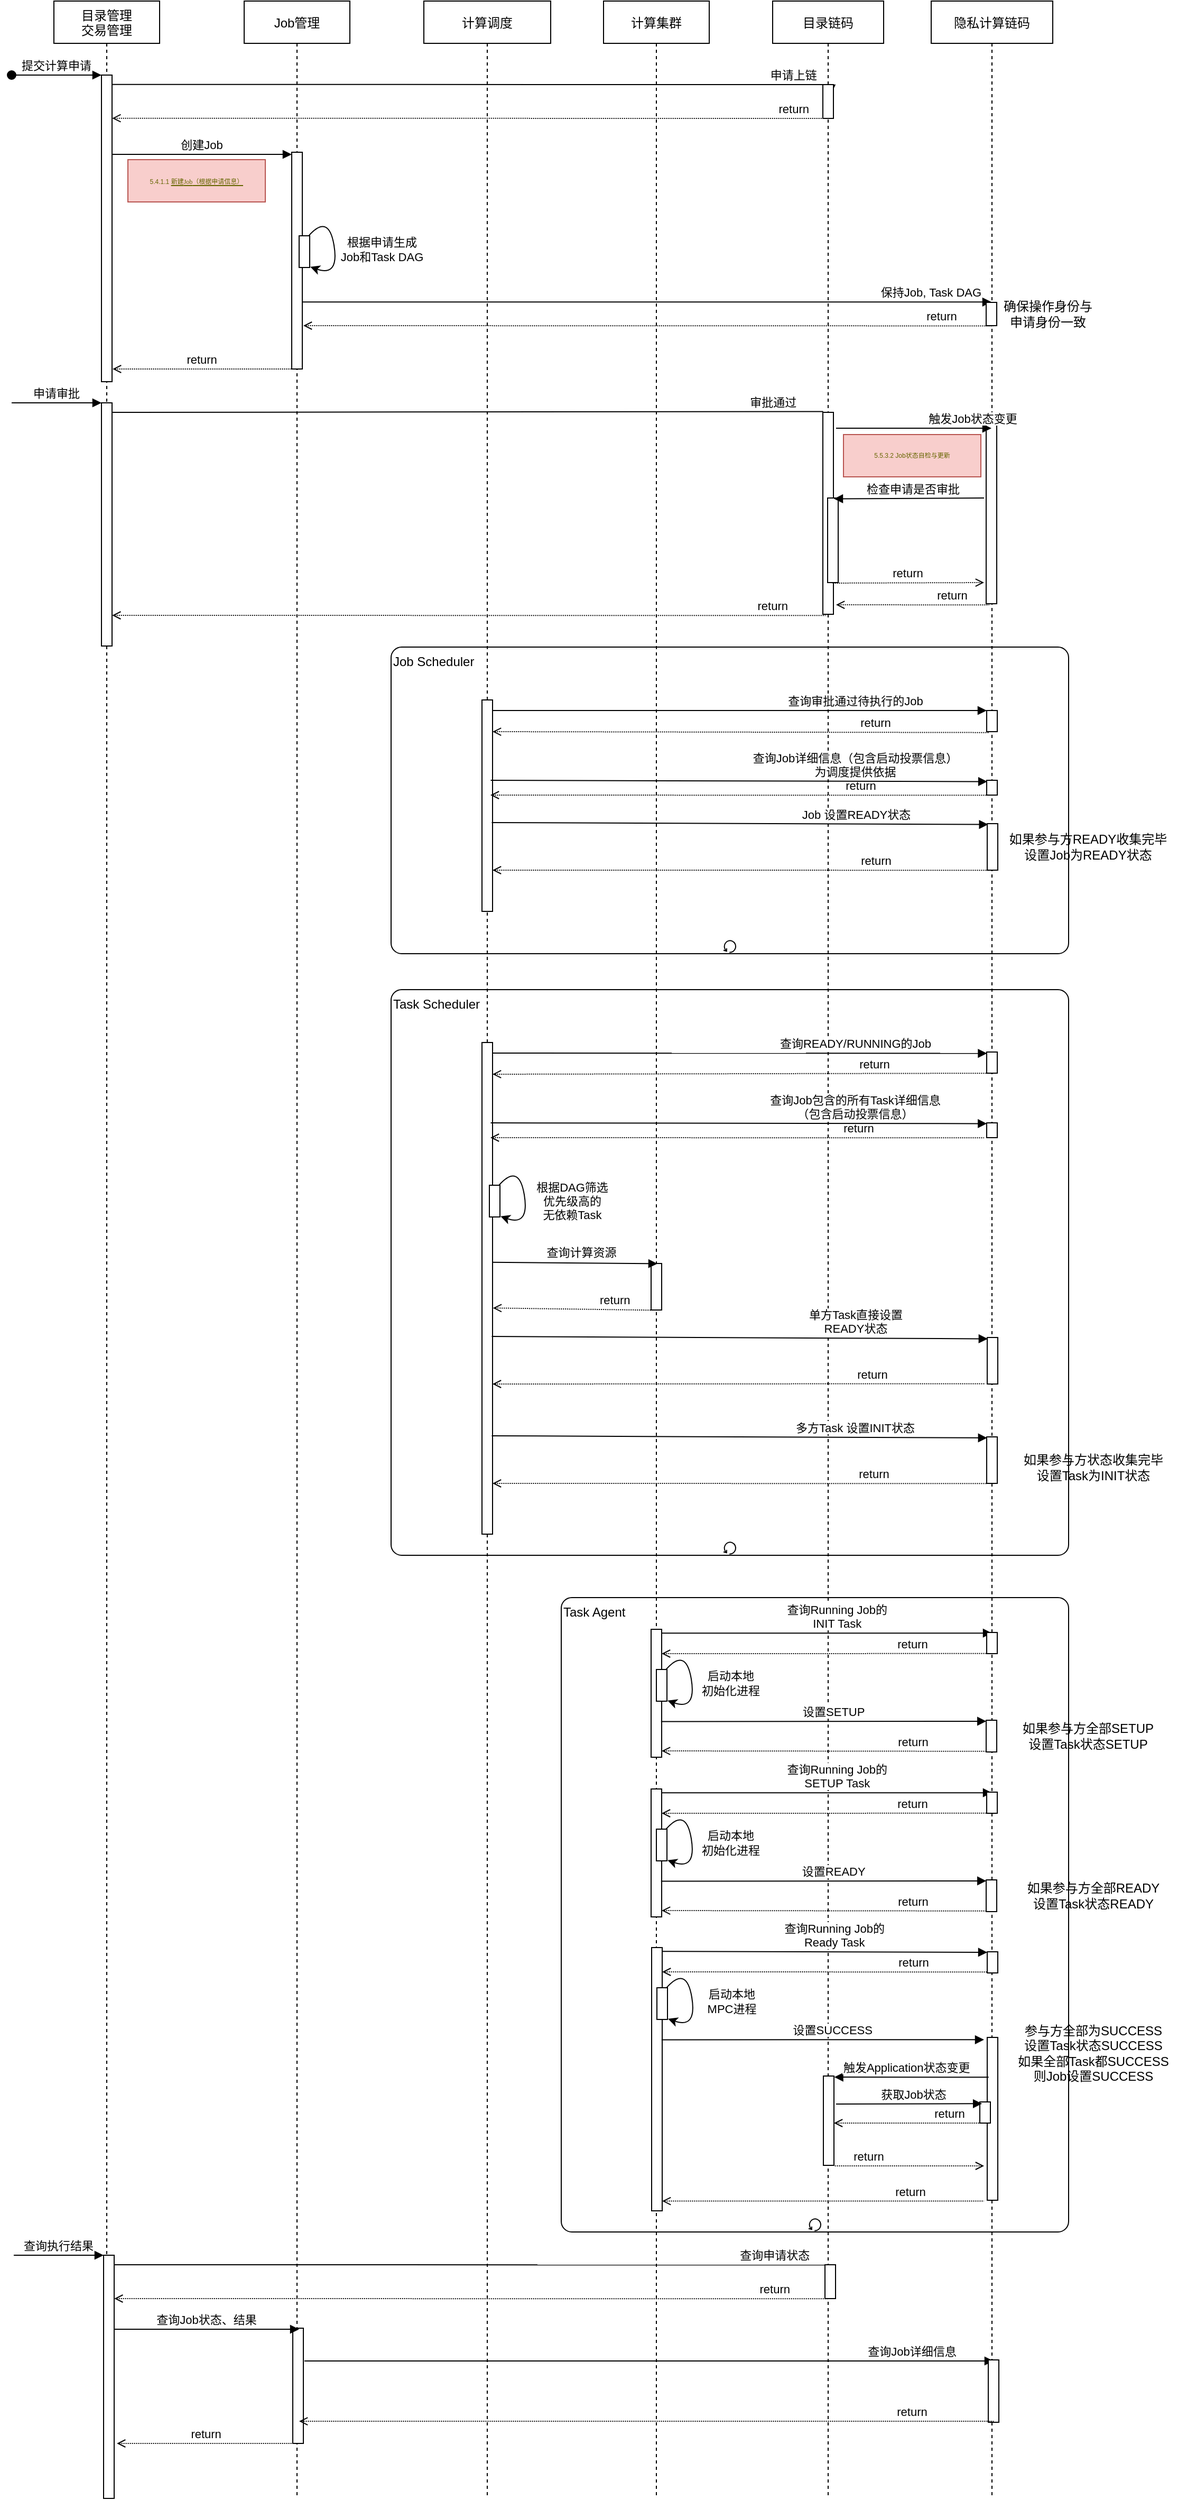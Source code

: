 <mxfile version="16.1.4" type="github">
  <diagram id="kgpKYQtTHZ0yAKxKKP6v" name="Page-1">
    <mxGraphModel dx="1800" dy="867" grid="1" gridSize="10" guides="1" tooltips="1" connect="1" arrows="1" fold="1" page="1" pageScale="1" pageWidth="850" pageHeight="1100" math="0" shadow="0">
      <root>
        <mxCell id="0" />
        <mxCell id="1" parent="0" />
        <mxCell id="9vfDpCamMeJXF4R310ez-56" value="Task Agent" style="points=[[0.25,0,0],[0.5,0,0],[0.75,0,0],[1,0.25,0],[1,0.5,0],[1,0.75,0],[0.75,1,0],[0.5,1,0],[0.25,1,0],[0,0.75,0],[0,0.5,0],[0,0.25,0]];shape=mxgraph.bpmn.task;whiteSpace=wrap;rectStyle=rounded;size=10;taskMarker=abstract;isLoopStandard=1;align=left;verticalAlign=top;" parent="1" vertex="1">
          <mxGeometry x="600" y="1590" width="480" height="600" as="geometry" />
        </mxCell>
        <mxCell id="9vfDpCamMeJXF4R310ez-32" value="Task Scheduler" style="points=[[0.25,0,0],[0.5,0,0],[0.75,0,0],[1,0.25,0],[1,0.5,0],[1,0.75,0],[0.75,1,0],[0.5,1,0],[0.25,1,0],[0,0.75,0],[0,0.5,0],[0,0.25,0]];shape=mxgraph.bpmn.task;whiteSpace=wrap;rectStyle=rounded;size=10;taskMarker=abstract;isLoopStandard=1;align=left;verticalAlign=top;" parent="1" vertex="1">
          <mxGeometry x="439" y="1015" width="641" height="535" as="geometry" />
        </mxCell>
        <mxCell id="9vfDpCamMeJXF4R310ez-13" value="Job Scheduler" style="points=[[0.25,0,0],[0.5,0,0],[0.75,0,0],[1,0.25,0],[1,0.5,0],[1,0.75,0],[0.75,1,0],[0.5,1,0],[0.25,1,0],[0,0.75,0],[0,0.5,0],[0,0.25,0]];shape=mxgraph.bpmn.task;whiteSpace=wrap;rectStyle=rounded;size=10;taskMarker=abstract;isLoopStandard=1;align=left;verticalAlign=top;" parent="1" vertex="1">
          <mxGeometry x="439" y="691" width="641" height="290" as="geometry" />
        </mxCell>
        <mxCell id="3nuBFxr9cyL0pnOWT2aG-1" value="目录管理&#xa;交易管理" style="shape=umlLifeline;perimeter=lifelinePerimeter;container=1;collapsible=0;recursiveResize=0;rounded=0;shadow=0;strokeWidth=1;" parent="1" vertex="1">
          <mxGeometry x="120" y="80" width="100" height="2360" as="geometry" />
        </mxCell>
        <mxCell id="3nuBFxr9cyL0pnOWT2aG-2" value="" style="points=[];perimeter=orthogonalPerimeter;rounded=0;shadow=0;strokeWidth=1;" parent="3nuBFxr9cyL0pnOWT2aG-1" vertex="1">
          <mxGeometry x="45" y="70" width="10" height="290" as="geometry" />
        </mxCell>
        <mxCell id="3nuBFxr9cyL0pnOWT2aG-3" value="提交计算申请" style="verticalAlign=bottom;startArrow=oval;endArrow=block;startSize=8;shadow=0;strokeWidth=1;" parent="3nuBFxr9cyL0pnOWT2aG-1" target="3nuBFxr9cyL0pnOWT2aG-2" edge="1">
          <mxGeometry relative="1" as="geometry">
            <mxPoint x="-40" y="70" as="sourcePoint" />
          </mxGeometry>
        </mxCell>
        <mxCell id="Ah19YOpFEOO8Zq_bgBOS-12" value="" style="points=[];perimeter=orthogonalPerimeter;rounded=0;shadow=0;strokeWidth=1;" parent="3nuBFxr9cyL0pnOWT2aG-1" vertex="1">
          <mxGeometry x="45" y="380" width="10" height="230" as="geometry" />
        </mxCell>
        <mxCell id="3nuBFxr9cyL0pnOWT2aG-5" value="Job管理" style="shape=umlLifeline;perimeter=lifelinePerimeter;container=1;collapsible=0;recursiveResize=0;rounded=0;shadow=0;strokeWidth=1;" parent="1" vertex="1">
          <mxGeometry x="300" y="80" width="100" height="2360" as="geometry" />
        </mxCell>
        <mxCell id="3nuBFxr9cyL0pnOWT2aG-6" value="" style="points=[];perimeter=orthogonalPerimeter;rounded=0;shadow=0;strokeWidth=1;" parent="3nuBFxr9cyL0pnOWT2aG-5" vertex="1">
          <mxGeometry x="45" y="143" width="10" height="205" as="geometry" />
        </mxCell>
        <mxCell id="Ah19YOpFEOO8Zq_bgBOS-1" value="" style="group" parent="3nuBFxr9cyL0pnOWT2aG-5" vertex="1" connectable="0">
          <mxGeometry x="52" y="201" width="38" height="60" as="geometry" />
        </mxCell>
        <mxCell id="UTqNRsS9b9yTs4x2D8Qa-16" value="" style="points=[];perimeter=orthogonalPerimeter;rounded=0;shadow=0;strokeWidth=1;" parent="Ah19YOpFEOO8Zq_bgBOS-1" vertex="1">
          <mxGeometry y="21" width="10" height="30" as="geometry" />
        </mxCell>
        <mxCell id="UTqNRsS9b9yTs4x2D8Qa-17" value="根据申请生成&lt;br&gt;Job和Task DAG" style="curved=1;endArrow=classic;html=1;rounded=0;exitX=0.933;exitY=-0.011;exitDx=0;exitDy=0;exitPerimeter=0;entryX=1.058;entryY=0.981;entryDx=0;entryDy=0;entryPerimeter=0;" parent="Ah19YOpFEOO8Zq_bgBOS-1" source="UTqNRsS9b9yTs4x2D8Qa-16" target="UTqNRsS9b9yTs4x2D8Qa-16" edge="1">
          <mxGeometry x="0.191" y="44" width="50" height="50" relative="1" as="geometry">
            <mxPoint x="208" y="240" as="sourcePoint" />
            <mxPoint x="258" y="190" as="targetPoint" />
            <Array as="points">
              <mxPoint x="28" />
              <mxPoint x="38" y="60" />
            </Array>
            <mxPoint as="offset" />
          </mxGeometry>
        </mxCell>
        <mxCell id="3nuBFxr9cyL0pnOWT2aG-8" value="创建Job" style="verticalAlign=bottom;endArrow=block;entryX=0;entryY=0;shadow=0;strokeWidth=1;" parent="1" edge="1">
          <mxGeometry relative="1" as="geometry">
            <mxPoint x="175" y="225.0" as="sourcePoint" />
            <mxPoint x="345" y="225.0" as="targetPoint" />
          </mxGeometry>
        </mxCell>
        <mxCell id="UTqNRsS9b9yTs4x2D8Qa-1" value="计算调度" style="shape=umlLifeline;perimeter=lifelinePerimeter;container=1;collapsible=0;recursiveResize=0;rounded=0;shadow=0;strokeWidth=1;" parent="1" vertex="1">
          <mxGeometry x="470" y="80" width="120" height="2360" as="geometry" />
        </mxCell>
        <mxCell id="Ah19YOpFEOO8Zq_bgBOS-3" value="保持Job, Task DAG" style="verticalAlign=bottom;endArrow=block;shadow=0;strokeWidth=1;" parent="UTqNRsS9b9yTs4x2D8Qa-1" edge="1">
          <mxGeometry x="0.825" relative="1" as="geometry">
            <mxPoint x="-115" y="284.66" as="sourcePoint" />
            <mxPoint x="537" y="284.66" as="targetPoint" />
            <mxPoint as="offset" />
          </mxGeometry>
        </mxCell>
        <mxCell id="9vfDpCamMeJXF4R310ez-14" value="" style="points=[];perimeter=orthogonalPerimeter;rounded=0;shadow=0;strokeWidth=1;" parent="UTqNRsS9b9yTs4x2D8Qa-1" vertex="1">
          <mxGeometry x="55" y="661" width="10" height="200" as="geometry" />
        </mxCell>
        <mxCell id="UTqNRsS9b9yTs4x2D8Qa-3" value="计算集群" style="shape=umlLifeline;perimeter=lifelinePerimeter;container=1;collapsible=0;recursiveResize=0;rounded=0;shadow=0;strokeWidth=1;" parent="1" vertex="1">
          <mxGeometry x="640" y="80" width="100" height="2360" as="geometry" />
        </mxCell>
        <mxCell id="Ah19YOpFEOO8Zq_bgBOS-15" value="return" style="verticalAlign=bottom;endArrow=none;shadow=0;strokeWidth=1;exitX=1.012;exitY=0.115;exitDx=0;exitDy=0;exitPerimeter=0;endFill=0;startArrow=open;startFill=0;dashed=1;dashPattern=1 1;" parent="UTqNRsS9b9yTs4x2D8Qa-3" edge="1">
          <mxGeometry x="0.852" relative="1" as="geometry">
            <mxPoint x="-464.88" y="581" as="sourcePoint" />
            <mxPoint x="210" y="581.15" as="targetPoint" />
            <mxPoint as="offset" />
          </mxGeometry>
        </mxCell>
        <mxCell id="9vfDpCamMeJXF4R310ez-50" value="" style="points=[];perimeter=orthogonalPerimeter;rounded=0;shadow=0;strokeWidth=1;" parent="UTqNRsS9b9yTs4x2D8Qa-3" vertex="1">
          <mxGeometry x="45" y="1194" width="10" height="44" as="geometry" />
        </mxCell>
        <mxCell id="9vfDpCamMeJXF4R310ez-51" value="查询计算资源" style="verticalAlign=bottom;endArrow=block;shadow=0;strokeWidth=1;entryX=0.488;entryY=0.71;entryDx=0;entryDy=0;entryPerimeter=0;exitX=0.976;exitY=0.447;exitDx=0;exitDy=0;exitPerimeter=0;" parent="UTqNRsS9b9yTs4x2D8Qa-3" source="9vfDpCamMeJXF4R310ez-33" edge="1">
          <mxGeometry x="0.081" y="1" relative="1" as="geometry">
            <mxPoint x="-100" y="1194" as="sourcePoint" />
            <mxPoint x="51" y="1194.2" as="targetPoint" />
            <mxPoint as="offset" />
          </mxGeometry>
        </mxCell>
        <mxCell id="9vfDpCamMeJXF4R310ez-52" value="return" style="verticalAlign=bottom;endArrow=none;shadow=0;strokeWidth=1;endFill=0;startArrow=open;startFill=0;dashed=1;dashPattern=1 1;exitX=1.039;exitY=0.54;exitDx=0;exitDy=0;exitPerimeter=0;" parent="UTqNRsS9b9yTs4x2D8Qa-3" source="9vfDpCamMeJXF4R310ez-33" edge="1">
          <mxGeometry x="0.543" relative="1" as="geometry">
            <mxPoint x="-100" y="1238" as="sourcePoint" />
            <mxPoint x="45" y="1238.15" as="targetPoint" />
            <mxPoint as="offset" />
          </mxGeometry>
        </mxCell>
        <mxCell id="Ah19YOpFEOO8Zq_bgBOS-17" value="审批通过" style="verticalAlign=bottom;endArrow=none;shadow=0;strokeWidth=1;exitX=1.012;exitY=0.115;exitDx=0;exitDy=0;exitPerimeter=0;entryX=0.033;entryY=-0.004;entryDx=0;entryDy=0;entryPerimeter=0;" parent="UTqNRsS9b9yTs4x2D8Qa-3" edge="1" target="9vfDpCamMeJXF4R310ez-5">
          <mxGeometry x="0.859" relative="1" as="geometry">
            <mxPoint x="-464.88" y="389.0" as="sourcePoint" />
            <mxPoint x="200" y="389" as="targetPoint" />
            <mxPoint as="offset" />
          </mxGeometry>
        </mxCell>
        <mxCell id="UTqNRsS9b9yTs4x2D8Qa-13" value="目录链码" style="shape=umlLifeline;perimeter=lifelinePerimeter;container=1;collapsible=0;recursiveResize=0;rounded=0;shadow=0;strokeWidth=1;" parent="1" vertex="1">
          <mxGeometry x="800" y="80" width="105" height="2360" as="geometry" />
        </mxCell>
        <mxCell id="9vfDpCamMeJXF4R310ez-5" value="" style="points=[];perimeter=orthogonalPerimeter;rounded=0;shadow=0;strokeWidth=1;" parent="UTqNRsS9b9yTs4x2D8Qa-13" vertex="1">
          <mxGeometry x="47.5" y="389" width="10" height="191" as="geometry" />
        </mxCell>
        <mxCell id="9vfDpCamMeJXF4R310ez-29" value="return" style="verticalAlign=bottom;endArrow=none;shadow=0;strokeWidth=1;endFill=0;startArrow=open;startFill=0;dashed=1;dashPattern=1 1;entryX=0.231;entryY=1.002;entryDx=0;entryDy=0;entryPerimeter=0;" parent="UTqNRsS9b9yTs4x2D8Qa-13" target="5cVZpPxVEdg1oYA6pjIa-2" edge="1">
          <mxGeometry x="0.543" relative="1" as="geometry">
            <mxPoint x="-265" y="822" as="sourcePoint" />
            <mxPoint x="52.5" y="822.15" as="targetPoint" />
            <mxPoint as="offset" />
          </mxGeometry>
        </mxCell>
        <mxCell id="UTqNRsS9b9yTs4x2D8Qa-14" value="隐私计算链码" style="shape=umlLifeline;perimeter=lifelinePerimeter;container=1;collapsible=0;recursiveResize=0;rounded=0;shadow=0;strokeWidth=1;" parent="1" vertex="1">
          <mxGeometry x="950" y="80" width="115" height="2360" as="geometry" />
        </mxCell>
        <mxCell id="9vfDpCamMeJXF4R310ez-3" value="" style="points=[];perimeter=orthogonalPerimeter;rounded=0;shadow=0;strokeWidth=1;" parent="UTqNRsS9b9yTs4x2D8Qa-14" vertex="1">
          <mxGeometry x="52" y="400" width="10" height="170" as="geometry" />
        </mxCell>
        <mxCell id="Ah19YOpFEOO8Zq_bgBOS-5" value="" style="points=[];perimeter=orthogonalPerimeter;rounded=0;shadow=0;strokeWidth=1;" parent="UTqNRsS9b9yTs4x2D8Qa-14" vertex="1">
          <mxGeometry x="52" y="285" width="10" height="22" as="geometry" />
        </mxCell>
        <mxCell id="9vfDpCamMeJXF4R310ez-34" value="" style="points=[];perimeter=orthogonalPerimeter;rounded=0;shadow=0;strokeWidth=1;" parent="UTqNRsS9b9yTs4x2D8Qa-14" vertex="1">
          <mxGeometry x="52.5" y="994" width="10" height="20" as="geometry" />
        </mxCell>
        <mxCell id="7aoKcOZFzOGZm6eP0qAl-14" value="&lt;font color=&quot;#666600&quot;&gt;&lt;span style=&quot;font-size: 6px&quot;&gt;5.5.3.2&lt;span&gt;	&lt;/span&gt;Job状态自检与更新&lt;/span&gt;&lt;/font&gt;" style="text;html=1;strokeColor=#b85450;fillColor=#f8cecc;align=center;verticalAlign=middle;whiteSpace=wrap;overflow=hidden;fontSize=6;" vertex="1" parent="UTqNRsS9b9yTs4x2D8Qa-14">
          <mxGeometry x="-83" y="410" width="130" height="40" as="geometry" />
        </mxCell>
        <mxCell id="UTqNRsS9b9yTs4x2D8Qa-15" value="申请上链" style="verticalAlign=bottom;endArrow=block;shadow=0;strokeWidth=1;exitX=1.012;exitY=0.115;exitDx=0;exitDy=0;exitPerimeter=0;startArrow=none;" parent="1" source="Ah19YOpFEOO8Zq_bgBOS-4" edge="1">
          <mxGeometry x="1" y="30" relative="1" as="geometry">
            <mxPoint x="175.12" y="158.85" as="sourcePoint" />
            <mxPoint x="850" y="159" as="targetPoint" />
            <mxPoint x="-17" y="-27" as="offset" />
          </mxGeometry>
        </mxCell>
        <mxCell id="Ah19YOpFEOO8Zq_bgBOS-7" value="确保操作身份与&lt;br&gt;申请身份一致" style="text;html=1;resizable=0;autosize=1;align=center;verticalAlign=middle;points=[];fillColor=none;strokeColor=none;rounded=0;" parent="1" vertex="1">
          <mxGeometry x="1010" y="361" width="100" height="30" as="geometry" />
        </mxCell>
        <mxCell id="Ah19YOpFEOO8Zq_bgBOS-8" value="return" style="verticalAlign=bottom;endArrow=none;shadow=0;strokeWidth=1;exitX=1.012;exitY=0.115;exitDx=0;exitDy=0;exitPerimeter=0;endFill=0;startArrow=open;startFill=0;dashed=1;dashPattern=1 1;" parent="1" edge="1">
          <mxGeometry x="0.911" relative="1" as="geometry">
            <mxPoint x="175.12" y="190.85" as="sourcePoint" />
            <mxPoint x="850" y="191.0" as="targetPoint" />
            <mxPoint as="offset" />
          </mxGeometry>
        </mxCell>
        <mxCell id="Ah19YOpFEOO8Zq_bgBOS-9" value="return" style="verticalAlign=bottom;endArrow=none;shadow=0;strokeWidth=1;exitX=1.012;exitY=0.115;exitDx=0;exitDy=0;exitPerimeter=0;endFill=0;startArrow=open;startFill=0;dashed=1;dashPattern=1 1;" parent="1" edge="1">
          <mxGeometry x="-0.032" relative="1" as="geometry">
            <mxPoint x="175.56" y="428" as="sourcePoint" />
            <mxPoint x="350" y="428" as="targetPoint" />
            <mxPoint as="offset" />
          </mxGeometry>
        </mxCell>
        <mxCell id="Ah19YOpFEOO8Zq_bgBOS-10" value="return" style="verticalAlign=bottom;endArrow=none;shadow=0;strokeWidth=1;endFill=0;startArrow=open;startFill=0;dashed=1;dashPattern=1 1;entryX=0.51;entryY=0.467;entryDx=0;entryDy=0;entryPerimeter=0;" parent="1" edge="1">
          <mxGeometry x="0.851" relative="1" as="geometry">
            <mxPoint x="356" y="387" as="sourcePoint" />
            <mxPoint x="1008.65" y="387.23" as="targetPoint" />
            <mxPoint as="offset" />
          </mxGeometry>
        </mxCell>
        <mxCell id="Ah19YOpFEOO8Zq_bgBOS-13" value="申请审批" style="verticalAlign=bottom;startArrow=none;endArrow=block;startSize=8;shadow=0;strokeWidth=1;startFill=0;" parent="1" edge="1">
          <mxGeometry relative="1" as="geometry">
            <mxPoint x="80" y="460.0" as="sourcePoint" />
            <mxPoint x="165" y="460.0" as="targetPoint" />
          </mxGeometry>
        </mxCell>
        <mxCell id="Ah19YOpFEOO8Zq_bgBOS-4" value="" style="points=[];perimeter=orthogonalPerimeter;rounded=0;shadow=0;strokeWidth=1;" parent="1" vertex="1">
          <mxGeometry x="847.5" y="159" width="10" height="32" as="geometry" />
        </mxCell>
        <mxCell id="Ah19YOpFEOO8Zq_bgBOS-14" value="" style="verticalAlign=bottom;endArrow=none;shadow=0;strokeWidth=1;exitX=1.012;exitY=0.115;exitDx=0;exitDy=0;exitPerimeter=0;" parent="1" target="Ah19YOpFEOO8Zq_bgBOS-4" edge="1">
          <mxGeometry x="-0.837" relative="1" as="geometry">
            <mxPoint x="175.12" y="158.85" as="sourcePoint" />
            <mxPoint x="850" y="159.0" as="targetPoint" />
            <mxPoint as="offset" />
          </mxGeometry>
        </mxCell>
        <mxCell id="9vfDpCamMeJXF4R310ez-7" value="return" style="verticalAlign=bottom;endArrow=none;shadow=0;strokeWidth=1;endFill=0;startArrow=open;startFill=0;dashed=1;dashPattern=1 1;entryX=0.509;entryY=0.821;entryDx=0;entryDy=0;entryPerimeter=0;" parent="1" edge="1">
          <mxGeometry x="0.003" relative="1" as="geometry">
            <mxPoint x="1000" y="630" as="sourcePoint" />
            <mxPoint x="856.445" y="630.49" as="targetPoint" />
            <mxPoint as="offset" />
          </mxGeometry>
        </mxCell>
        <mxCell id="9vfDpCamMeJXF4R310ez-15" value="查询审批通过待执行的Job" style="verticalAlign=bottom;endArrow=block;shadow=0;strokeWidth=1;" parent="1" target="5cVZpPxVEdg1oYA6pjIa-1" edge="1">
          <mxGeometry x="0.469" relative="1" as="geometry">
            <mxPoint x="535" y="751" as="sourcePoint" />
            <mxPoint x="855" y="751" as="targetPoint" />
            <mxPoint as="offset" />
          </mxGeometry>
        </mxCell>
        <mxCell id="9vfDpCamMeJXF4R310ez-17" value="return" style="verticalAlign=bottom;endArrow=none;shadow=0;strokeWidth=1;endFill=0;startArrow=open;startFill=0;dashed=1;dashPattern=1 1;entryX=0.248;entryY=1.042;entryDx=0;entryDy=0;entryPerimeter=0;" parent="1" target="5cVZpPxVEdg1oYA6pjIa-1" edge="1">
          <mxGeometry x="0.543" relative="1" as="geometry">
            <mxPoint x="535" y="771" as="sourcePoint" />
            <mxPoint x="852.5" y="771.15" as="targetPoint" />
            <mxPoint as="offset" />
          </mxGeometry>
        </mxCell>
        <mxCell id="9vfDpCamMeJXF4R310ez-23" value="" style="points=[];perimeter=orthogonalPerimeter;rounded=0;shadow=0;strokeWidth=1;" parent="1" vertex="1">
          <mxGeometry x="1002.5" y="817" width="10" height="14" as="geometry" />
        </mxCell>
        <mxCell id="9vfDpCamMeJXF4R310ez-26" value="Job 设置READY状态" style="verticalAlign=bottom;endArrow=block;shadow=0;strokeWidth=1;entryX=0.086;entryY=0.018;entryDx=0;entryDy=0;entryPerimeter=0;" parent="1" target="5cVZpPxVEdg1oYA6pjIa-2" edge="1">
          <mxGeometry x="0.469" relative="1" as="geometry">
            <mxPoint x="534.26" y="857.0" as="sourcePoint" />
            <mxPoint x="855.5" y="857.2" as="targetPoint" />
            <mxPoint as="offset" />
          </mxGeometry>
        </mxCell>
        <mxCell id="9vfDpCamMeJXF4R310ez-30" value="return" style="verticalAlign=bottom;endArrow=none;shadow=0;strokeWidth=1;endFill=0;startArrow=open;startFill=0;dashed=1;dashPattern=1 1;entryX=0.027;entryY=1.012;entryDx=0;entryDy=0;entryPerimeter=0;" parent="1" target="9vfDpCamMeJXF4R310ez-23" edge="1">
          <mxGeometry x="0.493" relative="1" as="geometry">
            <mxPoint x="533" y="831.0" as="sourcePoint" />
            <mxPoint x="850.5" y="831.15" as="targetPoint" />
            <mxPoint as="offset" />
          </mxGeometry>
        </mxCell>
        <mxCell id="9vfDpCamMeJXF4R310ez-27" value="查询Job详细信息（包含启动投票信息）&#xa;为调度提供依据" style="verticalAlign=bottom;endArrow=block;shadow=0;strokeWidth=1;entryX=0.06;entryY=0.088;entryDx=0;entryDy=0;entryPerimeter=0;" parent="1" target="9vfDpCamMeJXF4R310ez-23" edge="1">
          <mxGeometry x="0.469" relative="1" as="geometry">
            <mxPoint x="533.26" y="817" as="sourcePoint" />
            <mxPoint x="854.5" y="817.2" as="targetPoint" />
            <mxPoint as="offset" />
          </mxGeometry>
        </mxCell>
        <mxCell id="9vfDpCamMeJXF4R310ez-33" value="" style="points=[];perimeter=orthogonalPerimeter;rounded=0;shadow=0;strokeWidth=1;" parent="1" vertex="1">
          <mxGeometry x="525" y="1065" width="10" height="465" as="geometry" />
        </mxCell>
        <mxCell id="9vfDpCamMeJXF4R310ez-35" value="" style="points=[];perimeter=orthogonalPerimeter;rounded=0;shadow=0;strokeWidth=1;" parent="1" vertex="1">
          <mxGeometry x="1002.5" y="1438" width="10" height="44" as="geometry" />
        </mxCell>
        <mxCell id="9vfDpCamMeJXF4R310ez-36" value="return" style="verticalAlign=bottom;endArrow=none;shadow=0;strokeWidth=1;endFill=0;startArrow=open;startFill=0;dashed=1;dashPattern=1 1;entryX=0.018;entryY=1.003;entryDx=0;entryDy=0;entryPerimeter=0;" parent="1" target="9vfDpCamMeJXF4R310ez-35" edge="1">
          <mxGeometry x="0.543" relative="1" as="geometry">
            <mxPoint x="535" y="1482" as="sourcePoint" />
            <mxPoint x="852.5" y="1482.15" as="targetPoint" />
            <mxPoint as="offset" />
          </mxGeometry>
        </mxCell>
        <mxCell id="9vfDpCamMeJXF4R310ez-37" value="查询READY/RUNNING的Job" style="verticalAlign=bottom;endArrow=block;shadow=0;strokeWidth=1;entryX=0.027;entryY=0.063;entryDx=0;entryDy=0;entryPerimeter=0;" parent="1" target="9vfDpCamMeJXF4R310ez-34" edge="1">
          <mxGeometry x="0.469" relative="1" as="geometry">
            <mxPoint x="535" y="1075" as="sourcePoint" />
            <mxPoint x="1003.13" y="1073.72" as="targetPoint" />
            <mxPoint as="offset" />
          </mxGeometry>
        </mxCell>
        <mxCell id="9vfDpCamMeJXF4R310ez-38" value="return" style="verticalAlign=bottom;endArrow=none;shadow=0;strokeWidth=1;endFill=0;startArrow=open;startFill=0;dashed=1;dashPattern=1 1;entryX=0.099;entryY=1.004;entryDx=0;entryDy=0;entryPerimeter=0;" parent="1" target="9vfDpCamMeJXF4R310ez-34" edge="1">
          <mxGeometry x="0.543" relative="1" as="geometry">
            <mxPoint x="535" y="1095" as="sourcePoint" />
            <mxPoint x="852.5" y="1095.15" as="targetPoint" />
            <mxPoint as="offset" />
          </mxGeometry>
        </mxCell>
        <mxCell id="9vfDpCamMeJXF4R310ez-39" value="" style="points=[];perimeter=orthogonalPerimeter;rounded=0;shadow=0;strokeWidth=1;" parent="1" vertex="1">
          <mxGeometry x="1002.5" y="1141" width="10" height="14" as="geometry" />
        </mxCell>
        <mxCell id="9vfDpCamMeJXF4R310ez-40" value="多方Task 设置INIT状态" style="verticalAlign=bottom;endArrow=block;shadow=0;strokeWidth=1;entryX=0.043;entryY=0.022;entryDx=0;entryDy=0;entryPerimeter=0;" parent="1" target="9vfDpCamMeJXF4R310ez-35" edge="1">
          <mxGeometry x="0.469" relative="1" as="geometry">
            <mxPoint x="534.26" y="1437.0" as="sourcePoint" />
            <mxPoint x="855.5" y="1437.2" as="targetPoint" />
            <mxPoint as="offset" />
          </mxGeometry>
        </mxCell>
        <mxCell id="9vfDpCamMeJXF4R310ez-41" value="如果参与方状态收集完毕&lt;br style=&quot;padding: 0px ; margin: 0px&quot;&gt;设置Task为INIT状态" style="text;html=1;resizable=0;autosize=1;align=center;verticalAlign=middle;points=[];fillColor=none;strokeColor=none;rounded=0;" parent="1" vertex="1">
          <mxGeometry x="1027.5" y="1452" width="150" height="30" as="geometry" />
        </mxCell>
        <mxCell id="9vfDpCamMeJXF4R310ez-42" value="return" style="verticalAlign=bottom;endArrow=none;shadow=0;strokeWidth=1;endFill=0;startArrow=open;startFill=0;dashed=1;dashPattern=1 1;entryX=-0.25;entryY=1.011;entryDx=0;entryDy=0;entryPerimeter=0;" parent="1" target="9vfDpCamMeJXF4R310ez-39" edge="1">
          <mxGeometry x="0.493" relative="1" as="geometry">
            <mxPoint x="533" y="1155.0" as="sourcePoint" />
            <mxPoint x="850.5" y="1155.15" as="targetPoint" />
            <mxPoint as="offset" />
          </mxGeometry>
        </mxCell>
        <mxCell id="9vfDpCamMeJXF4R310ez-43" value="查询Job包含的所有Task详细信息&#xa;（包含启动投票信息）" style="verticalAlign=bottom;endArrow=block;shadow=0;strokeWidth=1;entryX=0.018;entryY=0.052;entryDx=0;entryDy=0;entryPerimeter=0;" parent="1" target="9vfDpCamMeJXF4R310ez-39" edge="1">
          <mxGeometry x="0.469" relative="1" as="geometry">
            <mxPoint x="533.26" y="1141" as="sourcePoint" />
            <mxPoint x="854.5" y="1141.2" as="targetPoint" />
            <mxPoint as="offset" />
          </mxGeometry>
        </mxCell>
        <mxCell id="9vfDpCamMeJXF4R310ez-44" value="" style="group" parent="1" vertex="1" connectable="0">
          <mxGeometry x="532" y="1179" width="38" height="60" as="geometry" />
        </mxCell>
        <mxCell id="9vfDpCamMeJXF4R310ez-45" value="" style="points=[];perimeter=orthogonalPerimeter;rounded=0;shadow=0;strokeWidth=1;" parent="9vfDpCamMeJXF4R310ez-44" vertex="1">
          <mxGeometry y="21" width="10" height="30" as="geometry" />
        </mxCell>
        <mxCell id="9vfDpCamMeJXF4R310ez-46" value="根据DAG筛选&lt;br&gt;优先级高的&lt;br&gt;无依赖Task" style="curved=1;endArrow=classic;html=1;rounded=0;exitX=0.933;exitY=-0.011;exitDx=0;exitDy=0;exitPerimeter=0;entryX=1.058;entryY=0.981;entryDx=0;entryDy=0;entryPerimeter=0;" parent="9vfDpCamMeJXF4R310ez-44" source="9vfDpCamMeJXF4R310ez-45" target="9vfDpCamMeJXF4R310ez-45" edge="1">
          <mxGeometry x="0.216" y="43" width="50" height="50" relative="1" as="geometry">
            <mxPoint x="208" y="240" as="sourcePoint" />
            <mxPoint x="258" y="190" as="targetPoint" />
            <Array as="points">
              <mxPoint x="28" />
              <mxPoint x="38" y="60" />
            </Array>
            <mxPoint as="offset" />
          </mxGeometry>
        </mxCell>
        <mxCell id="9vfDpCamMeJXF4R310ez-53" value="" style="points=[];perimeter=orthogonalPerimeter;rounded=0;shadow=0;strokeWidth=1;" parent="1" vertex="1">
          <mxGeometry x="1003" y="1344" width="10" height="44" as="geometry" />
        </mxCell>
        <mxCell id="9vfDpCamMeJXF4R310ez-54" value="return" style="verticalAlign=bottom;endArrow=none;shadow=0;strokeWidth=1;endFill=0;startArrow=open;startFill=0;dashed=1;dashPattern=1 1;entryX=-0.209;entryY=0.993;entryDx=0;entryDy=0;entryPerimeter=0;" parent="1" target="9vfDpCamMeJXF4R310ez-53" edge="1">
          <mxGeometry x="0.543" relative="1" as="geometry">
            <mxPoint x="535" y="1388" as="sourcePoint" />
            <mxPoint x="852.5" y="1388.15" as="targetPoint" />
            <mxPoint as="offset" />
          </mxGeometry>
        </mxCell>
        <mxCell id="9vfDpCamMeJXF4R310ez-55" value="单方Task直接设置&#xa;READY状态" style="verticalAlign=bottom;endArrow=block;shadow=0;strokeWidth=1;entryX=0.044;entryY=0.029;entryDx=0;entryDy=0;entryPerimeter=0;" parent="1" target="9vfDpCamMeJXF4R310ez-53" edge="1">
          <mxGeometry x="0.469" relative="1" as="geometry">
            <mxPoint x="534.26" y="1343" as="sourcePoint" />
            <mxPoint x="855.5" y="1343.2" as="targetPoint" />
            <mxPoint as="offset" />
          </mxGeometry>
        </mxCell>
        <mxCell id="9vfDpCamMeJXF4R310ez-57" value="" style="points=[];perimeter=orthogonalPerimeter;rounded=0;shadow=0;strokeWidth=1;" parent="1" vertex="1">
          <mxGeometry x="685" y="1620" width="10" height="121" as="geometry" />
        </mxCell>
        <mxCell id="9vfDpCamMeJXF4R310ez-61" value="查询Running Job的&#xa;INIT Task" style="verticalAlign=bottom;endArrow=block;shadow=0;strokeWidth=1;exitX=1.013;exitY=0.053;exitDx=0;exitDy=0;exitPerimeter=0;entryX=0.5;entryY=0.03;entryDx=0;entryDy=0;entryPerimeter=0;" parent="1" target="5cVZpPxVEdg1oYA6pjIa-5" edge="1">
          <mxGeometry x="0.062" relative="1" as="geometry">
            <mxPoint x="695.13" y="1623.6" as="sourcePoint" />
            <mxPoint x="855" y="1623" as="targetPoint" />
            <mxPoint as="offset" />
          </mxGeometry>
        </mxCell>
        <mxCell id="9vfDpCamMeJXF4R310ez-62" value="return" style="verticalAlign=bottom;endArrow=none;shadow=0;strokeWidth=1;endFill=0;startArrow=open;startFill=0;dashed=1;dashPattern=1 1;exitX=1.001;exitY=0.15;exitDx=0;exitDy=0;exitPerimeter=0;entryX=0.008;entryY=0.995;entryDx=0;entryDy=0;entryPerimeter=0;" parent="1" target="5cVZpPxVEdg1oYA6pjIa-5" edge="1">
          <mxGeometry x="0.543" relative="1" as="geometry">
            <mxPoint x="695.01" y="1643" as="sourcePoint" />
            <mxPoint x="852.5" y="1643.15" as="targetPoint" />
            <mxPoint as="offset" />
          </mxGeometry>
        </mxCell>
        <mxCell id="cXjgkMW2TS4Oq5ot-gsW-1" value="" style="group" parent="1" vertex="1" connectable="0">
          <mxGeometry x="690" y="1637" width="38" height="60" as="geometry" />
        </mxCell>
        <mxCell id="cXjgkMW2TS4Oq5ot-gsW-2" value="" style="points=[];perimeter=orthogonalPerimeter;rounded=0;shadow=0;strokeWidth=1;" parent="cXjgkMW2TS4Oq5ot-gsW-1" vertex="1">
          <mxGeometry y="21" width="10" height="30" as="geometry" />
        </mxCell>
        <mxCell id="cXjgkMW2TS4Oq5ot-gsW-3" value="启动本地&lt;br&gt;初始化进程" style="curved=1;endArrow=classic;html=1;rounded=0;exitX=0.933;exitY=-0.011;exitDx=0;exitDy=0;exitPerimeter=0;entryX=1.058;entryY=0.981;entryDx=0;entryDy=0;entryPerimeter=0;" parent="cXjgkMW2TS4Oq5ot-gsW-1" source="cXjgkMW2TS4Oq5ot-gsW-2" target="cXjgkMW2TS4Oq5ot-gsW-2" edge="1">
          <mxGeometry x="0.16" y="36" width="50" height="50" relative="1" as="geometry">
            <mxPoint x="208" y="240" as="sourcePoint" />
            <mxPoint x="258" y="190" as="targetPoint" />
            <Array as="points">
              <mxPoint x="28" />
              <mxPoint x="38" y="60" />
            </Array>
            <mxPoint as="offset" />
          </mxGeometry>
        </mxCell>
        <mxCell id="cXjgkMW2TS4Oq5ot-gsW-5" value="设置SETUP" style="verticalAlign=bottom;endArrow=block;shadow=0;strokeWidth=1;entryX=0.014;entryY=0.033;entryDx=0;entryDy=0;entryPerimeter=0;exitX=0.938;exitY=0.666;exitDx=0;exitDy=0;exitPerimeter=0;" parent="1" target="5cVZpPxVEdg1oYA6pjIa-7" edge="1">
          <mxGeometry x="0.062" relative="1" as="geometry">
            <mxPoint x="694.38" y="1707.2" as="sourcePoint" />
            <mxPoint x="1001.82" y="1707.22" as="targetPoint" />
            <mxPoint as="offset" />
          </mxGeometry>
        </mxCell>
        <mxCell id="cXjgkMW2TS4Oq5ot-gsW-6" value="return" style="verticalAlign=bottom;endArrow=none;shadow=0;strokeWidth=1;endFill=0;startArrow=open;startFill=0;dashed=1;dashPattern=1 1;exitX=1.001;exitY=0.15;exitDx=0;exitDy=0;exitPerimeter=0;entryX=0.144;entryY=0.98;entryDx=0;entryDy=0;entryPerimeter=0;" parent="1" target="5cVZpPxVEdg1oYA6pjIa-7" edge="1">
          <mxGeometry x="0.543" relative="1" as="geometry">
            <mxPoint x="695.01" y="1735" as="sourcePoint" />
            <mxPoint x="852.5" y="1735.15" as="targetPoint" />
            <mxPoint as="offset" />
          </mxGeometry>
        </mxCell>
        <mxCell id="cXjgkMW2TS4Oq5ot-gsW-7" value="如果参与方全部SETUP&lt;br style=&quot;padding: 0px ; margin: 0px&quot;&gt;设置Task状态SETUP" style="text;html=1;resizable=0;autosize=1;align=center;verticalAlign=middle;points=[];fillColor=none;strokeColor=none;rounded=0;" parent="1" vertex="1">
          <mxGeometry x="1027.5" y="1706" width="140" height="30" as="geometry" />
        </mxCell>
        <mxCell id="cXjgkMW2TS4Oq5ot-gsW-20" value="" style="points=[];perimeter=orthogonalPerimeter;rounded=0;shadow=0;strokeWidth=1;" parent="1" vertex="1">
          <mxGeometry x="685.5" y="1921" width="10" height="249" as="geometry" />
        </mxCell>
        <mxCell id="cXjgkMW2TS4Oq5ot-gsW-22" value="查询Running Job的&#xa;Ready Task" style="verticalAlign=bottom;endArrow=block;shadow=0;strokeWidth=1;exitX=1.013;exitY=0.053;exitDx=0;exitDy=0;exitPerimeter=0;entryX=0.001;entryY=0.025;entryDx=0;entryDy=0;entryPerimeter=0;" parent="1" target="5cVZpPxVEdg1oYA6pjIa-4" edge="1">
          <mxGeometry x="0.062" relative="1" as="geometry">
            <mxPoint x="695.63" y="1924.6" as="sourcePoint" />
            <mxPoint x="855.5" y="1924" as="targetPoint" />
            <mxPoint as="offset" />
          </mxGeometry>
        </mxCell>
        <mxCell id="cXjgkMW2TS4Oq5ot-gsW-23" value="return" style="verticalAlign=bottom;endArrow=none;shadow=0;strokeWidth=1;endFill=0;startArrow=open;startFill=0;dashed=1;dashPattern=1 1;exitX=1.001;exitY=0.15;exitDx=0;exitDy=0;exitPerimeter=0;entryX=0.131;entryY=0.956;entryDx=0;entryDy=0;entryPerimeter=0;" parent="1" target="5cVZpPxVEdg1oYA6pjIa-4" edge="1">
          <mxGeometry x="0.543" relative="1" as="geometry">
            <mxPoint x="695.51" y="1944" as="sourcePoint" />
            <mxPoint x="853" y="1944.15" as="targetPoint" />
            <mxPoint as="offset" />
          </mxGeometry>
        </mxCell>
        <mxCell id="cXjgkMW2TS4Oq5ot-gsW-24" value="" style="group" parent="1" vertex="1" connectable="0">
          <mxGeometry x="690.5" y="1938" width="38" height="60" as="geometry" />
        </mxCell>
        <mxCell id="cXjgkMW2TS4Oq5ot-gsW-25" value="" style="points=[];perimeter=orthogonalPerimeter;rounded=0;shadow=0;strokeWidth=1;" parent="cXjgkMW2TS4Oq5ot-gsW-24" vertex="1">
          <mxGeometry y="21" width="10" height="30" as="geometry" />
        </mxCell>
        <mxCell id="cXjgkMW2TS4Oq5ot-gsW-26" value="启动本地&lt;br&gt;MPC进程" style="curved=1;endArrow=classic;html=1;rounded=0;exitX=0.933;exitY=-0.011;exitDx=0;exitDy=0;exitPerimeter=0;entryX=1.058;entryY=0.981;entryDx=0;entryDy=0;entryPerimeter=0;" parent="cXjgkMW2TS4Oq5ot-gsW-24" source="cXjgkMW2TS4Oq5ot-gsW-25" target="cXjgkMW2TS4Oq5ot-gsW-25" edge="1">
          <mxGeometry x="0.16" y="36" width="50" height="50" relative="1" as="geometry">
            <mxPoint x="208" y="240" as="sourcePoint" />
            <mxPoint x="258" y="190" as="targetPoint" />
            <Array as="points">
              <mxPoint x="28" />
              <mxPoint x="38" y="60" />
            </Array>
            <mxPoint as="offset" />
          </mxGeometry>
        </mxCell>
        <mxCell id="cXjgkMW2TS4Oq5ot-gsW-27" value="设置SUCCESS" style="verticalAlign=bottom;endArrow=block;shadow=0;strokeWidth=1;entryX=-0.3;entryY=0.014;entryDx=0;entryDy=0;entryPerimeter=0;exitX=0.938;exitY=0.666;exitDx=0;exitDy=0;exitPerimeter=0;" parent="1" target="5cVZpPxVEdg1oYA6pjIa-3" edge="1">
          <mxGeometry x="0.062" relative="1" as="geometry">
            <mxPoint x="694.88" y="2008.2" as="sourcePoint" />
            <mxPoint x="847.82" y="2008.22" as="targetPoint" />
            <mxPoint as="offset" />
          </mxGeometry>
        </mxCell>
        <mxCell id="cXjgkMW2TS4Oq5ot-gsW-28" value="return" style="verticalAlign=bottom;endArrow=none;shadow=0;strokeWidth=1;endFill=0;startArrow=open;startFill=0;dashed=1;dashPattern=1 1;entryX=-0.3;entryY=1.005;entryDx=0;entryDy=0;entryPerimeter=0;" parent="1" target="5cVZpPxVEdg1oYA6pjIa-3" edge="1" source="cXjgkMW2TS4Oq5ot-gsW-20">
          <mxGeometry x="0.543" relative="1" as="geometry">
            <mxPoint x="695.51" y="2036" as="sourcePoint" />
            <mxPoint x="853" y="2036.15" as="targetPoint" />
            <mxPoint as="offset" />
          </mxGeometry>
        </mxCell>
        <mxCell id="cXjgkMW2TS4Oq5ot-gsW-29" value="参与方全部为SUCCESS&lt;br style=&quot;padding: 0px ; margin: 0px&quot;&gt;设置Task状态SUCCESS&lt;br&gt;如果全部Task都SUCCESS&lt;br&gt;则Job设置SUCCESS" style="text;html=1;resizable=0;autosize=1;align=center;verticalAlign=middle;points=[];fillColor=none;strokeColor=none;rounded=0;" parent="1" vertex="1">
          <mxGeometry x="1022.5" y="1991" width="160" height="60" as="geometry" />
        </mxCell>
        <mxCell id="tpqstK-ua6c8ZWBywsC6-1" value="" style="points=[];perimeter=orthogonalPerimeter;rounded=0;shadow=0;strokeWidth=1;" parent="1" vertex="1">
          <mxGeometry x="167" y="2212" width="10" height="230" as="geometry" />
        </mxCell>
        <mxCell id="tpqstK-ua6c8ZWBywsC6-2" value="" style="points=[];perimeter=orthogonalPerimeter;rounded=0;shadow=0;strokeWidth=1;" parent="1" vertex="1">
          <mxGeometry x="346" y="2281" width="10" height="109" as="geometry" />
        </mxCell>
        <mxCell id="tpqstK-ua6c8ZWBywsC6-3" value="查询Job状态、结果" style="verticalAlign=bottom;endArrow=block;shadow=0;strokeWidth=1;" parent="1" edge="1">
          <mxGeometry relative="1" as="geometry">
            <mxPoint x="177" y="2282" as="sourcePoint" />
            <mxPoint x="352" y="2282" as="targetPoint" />
          </mxGeometry>
        </mxCell>
        <mxCell id="tpqstK-ua6c8ZWBywsC6-4" value="return" style="verticalAlign=bottom;endArrow=none;shadow=0;strokeWidth=1;exitX=1.012;exitY=0.115;exitDx=0;exitDy=0;exitPerimeter=0;endFill=0;startArrow=open;startFill=0;dashed=1;dashPattern=1 1;" parent="1" edge="1">
          <mxGeometry x="-0.032" relative="1" as="geometry">
            <mxPoint x="179.56" y="2390" as="sourcePoint" />
            <mxPoint x="354" y="2390" as="targetPoint" />
            <mxPoint as="offset" />
          </mxGeometry>
        </mxCell>
        <mxCell id="tpqstK-ua6c8ZWBywsC6-5" value="查询Job详细信息" style="verticalAlign=bottom;endArrow=block;shadow=0;strokeWidth=1;" parent="1" edge="1">
          <mxGeometry x="0.764" relative="1" as="geometry">
            <mxPoint x="357" y="2312" as="sourcePoint" />
            <mxPoint x="1009" y="2312" as="targetPoint" />
            <mxPoint as="offset" />
          </mxGeometry>
        </mxCell>
        <mxCell id="tpqstK-ua6c8ZWBywsC6-6" value="return" style="verticalAlign=bottom;endArrow=none;shadow=0;strokeWidth=1;exitX=1.012;exitY=0.115;exitDx=0;exitDy=0;exitPerimeter=0;endFill=0;startArrow=open;startFill=0;dashed=1;dashPattern=1 1;" parent="1" edge="1">
          <mxGeometry x="0.852" relative="1" as="geometry">
            <mxPoint x="177.12" y="2253" as="sourcePoint" />
            <mxPoint x="852" y="2253.15" as="targetPoint" />
            <mxPoint as="offset" />
          </mxGeometry>
        </mxCell>
        <mxCell id="tpqstK-ua6c8ZWBywsC6-7" value="查询申请状态" style="verticalAlign=bottom;endArrow=none;shadow=0;strokeWidth=1;exitX=1.012;exitY=0.115;exitDx=0;exitDy=0;exitPerimeter=0;" parent="1" edge="1">
          <mxGeometry x="0.859" relative="1" as="geometry">
            <mxPoint x="177.12" y="2221" as="sourcePoint" />
            <mxPoint x="849.5" y="2221.15" as="targetPoint" />
            <mxPoint as="offset" />
          </mxGeometry>
        </mxCell>
        <mxCell id="tpqstK-ua6c8ZWBywsC6-9" value="" style="points=[];perimeter=orthogonalPerimeter;rounded=0;shadow=0;strokeWidth=1;" parent="1" vertex="1">
          <mxGeometry x="849.5" y="2221" width="10" height="32" as="geometry" />
        </mxCell>
        <mxCell id="tpqstK-ua6c8ZWBywsC6-11" value="" style="points=[];perimeter=orthogonalPerimeter;rounded=0;shadow=0;strokeWidth=1;" parent="1" vertex="1">
          <mxGeometry x="1004" y="2311" width="10" height="59" as="geometry" />
        </mxCell>
        <mxCell id="tpqstK-ua6c8ZWBywsC6-12" value="查询执行结果" style="verticalAlign=bottom;startArrow=none;endArrow=block;startSize=8;shadow=0;strokeWidth=1;startFill=0;" parent="1" edge="1">
          <mxGeometry relative="1" as="geometry">
            <mxPoint x="82" y="2212" as="sourcePoint" />
            <mxPoint x="167" y="2212" as="targetPoint" />
          </mxGeometry>
        </mxCell>
        <mxCell id="tpqstK-ua6c8ZWBywsC6-14" value="return" style="verticalAlign=bottom;endArrow=none;shadow=0;strokeWidth=1;endFill=0;startArrow=open;startFill=0;dashed=1;dashPattern=1 1;exitX=0.6;exitY=0.883;exitDx=0;exitDy=0;exitPerimeter=0;" parent="1" edge="1">
          <mxGeometry x="0.766" relative="1" as="geometry">
            <mxPoint x="352" y="2369.015" as="sourcePoint" />
            <mxPoint x="1009" y="2369.015" as="targetPoint" />
            <mxPoint as="offset" />
          </mxGeometry>
        </mxCell>
        <mxCell id="5cVZpPxVEdg1oYA6pjIa-1" value="" style="points=[];perimeter=orthogonalPerimeter;rounded=0;shadow=0;strokeWidth=1;" parent="1" vertex="1">
          <mxGeometry x="1002.5" y="751" width="10" height="20" as="geometry" />
        </mxCell>
        <mxCell id="5cVZpPxVEdg1oYA6pjIa-2" value="" style="points=[];perimeter=orthogonalPerimeter;rounded=0;shadow=0;strokeWidth=1;" parent="1" vertex="1">
          <mxGeometry x="1003" y="858" width="10" height="44" as="geometry" />
        </mxCell>
        <mxCell id="9vfDpCamMeJXF4R310ez-28" value="如果参与方READY收集完毕&lt;br style=&quot;padding: 0px ; margin: 0px&quot;&gt;设置Job为READY状态" style="text;html=1;resizable=0;autosize=1;align=center;verticalAlign=middle;points=[];fillColor=none;strokeColor=none;rounded=0;" parent="1" vertex="1">
          <mxGeometry x="1017.5" y="865" width="160" height="30" as="geometry" />
        </mxCell>
        <mxCell id="5cVZpPxVEdg1oYA6pjIa-3" value="" style="points=[];perimeter=orthogonalPerimeter;rounded=0;shadow=0;strokeWidth=1;" parent="1" vertex="1">
          <mxGeometry x="1003" y="2006" width="10" height="154" as="geometry" />
        </mxCell>
        <mxCell id="5cVZpPxVEdg1oYA6pjIa-4" value="" style="points=[];perimeter=orthogonalPerimeter;rounded=0;shadow=0;strokeWidth=1;" parent="1" vertex="1">
          <mxGeometry x="1003" y="1925" width="10" height="20" as="geometry" />
        </mxCell>
        <mxCell id="5cVZpPxVEdg1oYA6pjIa-5" value="" style="points=[];perimeter=orthogonalPerimeter;rounded=0;shadow=0;strokeWidth=1;" parent="1" vertex="1">
          <mxGeometry x="1002.5" y="1623" width="10" height="20" as="geometry" />
        </mxCell>
        <mxCell id="5cVZpPxVEdg1oYA6pjIa-7" value="" style="points=[];perimeter=orthogonalPerimeter;rounded=0;shadow=0;strokeWidth=1;" parent="1" vertex="1">
          <mxGeometry x="1002" y="1706" width="10" height="30" as="geometry" />
        </mxCell>
        <mxCell id="7Zt2yb71h8S9r6koQIbP-1" value="" style="points=[];perimeter=orthogonalPerimeter;rounded=0;shadow=0;strokeWidth=1;" parent="1" vertex="1">
          <mxGeometry x="685" y="1771" width="10" height="121" as="geometry" />
        </mxCell>
        <mxCell id="7Zt2yb71h8S9r6koQIbP-2" value="查询Running Job的&#xa;SETUP Task" style="verticalAlign=bottom;endArrow=block;shadow=0;strokeWidth=1;exitX=1.013;exitY=0.053;exitDx=0;exitDy=0;exitPerimeter=0;entryX=0.5;entryY=0.03;entryDx=0;entryDy=0;entryPerimeter=0;" parent="1" target="7Zt2yb71h8S9r6koQIbP-10" edge="1">
          <mxGeometry x="0.062" relative="1" as="geometry">
            <mxPoint x="695.13" y="1774.6" as="sourcePoint" />
            <mxPoint x="855" y="1774" as="targetPoint" />
            <mxPoint as="offset" />
          </mxGeometry>
        </mxCell>
        <mxCell id="7Zt2yb71h8S9r6koQIbP-3" value="return" style="verticalAlign=bottom;endArrow=none;shadow=0;strokeWidth=1;endFill=0;startArrow=open;startFill=0;dashed=1;dashPattern=1 1;exitX=1.001;exitY=0.15;exitDx=0;exitDy=0;exitPerimeter=0;entryX=0.008;entryY=0.995;entryDx=0;entryDy=0;entryPerimeter=0;" parent="1" target="7Zt2yb71h8S9r6koQIbP-10" edge="1">
          <mxGeometry x="0.543" relative="1" as="geometry">
            <mxPoint x="695.01" y="1794" as="sourcePoint" />
            <mxPoint x="852.5" y="1794.15" as="targetPoint" />
            <mxPoint as="offset" />
          </mxGeometry>
        </mxCell>
        <mxCell id="7Zt2yb71h8S9r6koQIbP-4" value="" style="group" parent="1" vertex="1" connectable="0">
          <mxGeometry x="690" y="1788" width="38" height="60" as="geometry" />
        </mxCell>
        <mxCell id="7Zt2yb71h8S9r6koQIbP-5" value="" style="points=[];perimeter=orthogonalPerimeter;rounded=0;shadow=0;strokeWidth=1;" parent="7Zt2yb71h8S9r6koQIbP-4" vertex="1">
          <mxGeometry y="21" width="10" height="30" as="geometry" />
        </mxCell>
        <mxCell id="7Zt2yb71h8S9r6koQIbP-6" value="启动本地&lt;br&gt;初始化进程" style="curved=1;endArrow=classic;html=1;rounded=0;exitX=0.933;exitY=-0.011;exitDx=0;exitDy=0;exitPerimeter=0;entryX=1.058;entryY=0.981;entryDx=0;entryDy=0;entryPerimeter=0;" parent="7Zt2yb71h8S9r6koQIbP-4" source="7Zt2yb71h8S9r6koQIbP-5" target="7Zt2yb71h8S9r6koQIbP-5" edge="1">
          <mxGeometry x="0.16" y="36" width="50" height="50" relative="1" as="geometry">
            <mxPoint x="208" y="240" as="sourcePoint" />
            <mxPoint x="258" y="190" as="targetPoint" />
            <Array as="points">
              <mxPoint x="28" />
              <mxPoint x="38" y="60" />
            </Array>
            <mxPoint as="offset" />
          </mxGeometry>
        </mxCell>
        <mxCell id="7Zt2yb71h8S9r6koQIbP-7" value="设置READY" style="verticalAlign=bottom;endArrow=block;shadow=0;strokeWidth=1;entryX=0.014;entryY=0.033;entryDx=0;entryDy=0;entryPerimeter=0;exitX=0.938;exitY=0.666;exitDx=0;exitDy=0;exitPerimeter=0;" parent="1" target="7Zt2yb71h8S9r6koQIbP-11" edge="1">
          <mxGeometry x="0.062" relative="1" as="geometry">
            <mxPoint x="694.38" y="1858.2" as="sourcePoint" />
            <mxPoint x="1001.82" y="1858.22" as="targetPoint" />
            <mxPoint as="offset" />
          </mxGeometry>
        </mxCell>
        <mxCell id="7Zt2yb71h8S9r6koQIbP-8" value="return" style="verticalAlign=bottom;endArrow=none;shadow=0;strokeWidth=1;endFill=0;startArrow=open;startFill=0;dashed=1;dashPattern=1 1;exitX=1.001;exitY=0.15;exitDx=0;exitDy=0;exitPerimeter=0;entryX=0.144;entryY=0.98;entryDx=0;entryDy=0;entryPerimeter=0;" parent="1" target="7Zt2yb71h8S9r6koQIbP-11" edge="1">
          <mxGeometry x="0.543" relative="1" as="geometry">
            <mxPoint x="695.01" y="1886" as="sourcePoint" />
            <mxPoint x="852.5" y="1886.15" as="targetPoint" />
            <mxPoint as="offset" />
          </mxGeometry>
        </mxCell>
        <mxCell id="7Zt2yb71h8S9r6koQIbP-10" value="" style="points=[];perimeter=orthogonalPerimeter;rounded=0;shadow=0;strokeWidth=1;" parent="1" vertex="1">
          <mxGeometry x="1002.5" y="1774" width="10" height="20" as="geometry" />
        </mxCell>
        <mxCell id="7Zt2yb71h8S9r6koQIbP-11" value="" style="points=[];perimeter=orthogonalPerimeter;rounded=0;shadow=0;strokeWidth=1;" parent="1" vertex="1">
          <mxGeometry x="1002" y="1857" width="10" height="30" as="geometry" />
        </mxCell>
        <mxCell id="7Zt2yb71h8S9r6koQIbP-12" value="如果参与方全部READY&lt;br style=&quot;padding: 0px ; margin: 0px&quot;&gt;设置Task状态READY" style="text;html=1;resizable=0;autosize=1;align=center;verticalAlign=middle;points=[];fillColor=none;strokeColor=none;rounded=0;" parent="1" vertex="1">
          <mxGeometry x="1032.5" y="1857" width="140" height="30" as="geometry" />
        </mxCell>
        <mxCell id="9vfDpCamMeJXF4R310ez-2" value="触发Job状态变更" style="verticalAlign=bottom;endArrow=block;shadow=0;strokeWidth=1;" parent="1" edge="1">
          <mxGeometry x="0.764" relative="1" as="geometry">
            <mxPoint x="860" y="484" as="sourcePoint" />
            <mxPoint x="1007" y="484" as="targetPoint" />
            <mxPoint as="offset" />
          </mxGeometry>
        </mxCell>
        <mxCell id="7aoKcOZFzOGZm6eP0qAl-1" value="" style="points=[];perimeter=orthogonalPerimeter;rounded=0;shadow=0;strokeWidth=1;" vertex="1" parent="1">
          <mxGeometry x="852" y="550" width="10" height="80" as="geometry" />
        </mxCell>
        <mxCell id="7aoKcOZFzOGZm6eP0qAl-2" value="检查申请是否审批" style="verticalAlign=bottom;endArrow=none;shadow=0;strokeWidth=1;endFill=0;startArrow=block;startFill=1;exitX=0.396;exitY=0.024;exitDx=0;exitDy=0;exitPerimeter=0;" edge="1" parent="1">
          <mxGeometry x="0.053" relative="1" as="geometry">
            <mxPoint x="858" y="550.768" as="sourcePoint" />
            <mxPoint x="1000" y="550" as="targetPoint" />
            <mxPoint as="offset" />
          </mxGeometry>
        </mxCell>
        <mxCell id="7aoKcOZFzOGZm6eP0qAl-3" value="return" style="verticalAlign=bottom;endArrow=none;shadow=0;strokeWidth=1;endFill=0;startArrow=open;startFill=0;dashed=1;dashPattern=1 1;" edge="1" parent="1">
          <mxGeometry x="0.518" relative="1" as="geometry">
            <mxPoint x="860" y="651" as="sourcePoint" />
            <mxPoint x="1004.88" y="651.15" as="targetPoint" />
            <mxPoint as="offset" />
          </mxGeometry>
        </mxCell>
        <mxCell id="7aoKcOZFzOGZm6eP0qAl-4" value="" style="points=[];perimeter=orthogonalPerimeter;rounded=0;shadow=0;strokeWidth=1;" vertex="1" parent="1">
          <mxGeometry x="848" y="2042.5" width="10" height="84.5" as="geometry" />
        </mxCell>
        <mxCell id="7aoKcOZFzOGZm6eP0qAl-5" value="触发Application状态变更" style="verticalAlign=bottom;endArrow=block;shadow=0;strokeWidth=1;entryX=1.028;entryY=0.058;entryDx=0;entryDy=0;entryPerimeter=0;exitX=0.136;exitY=0.231;exitDx=0;exitDy=0;exitPerimeter=0;" edge="1" parent="1">
          <mxGeometry x="0.062" relative="1" as="geometry">
            <mxPoint x="1004.36" y="2043.574" as="sourcePoint" />
            <mxPoint x="858.28" y="2043.561" as="targetPoint" />
            <mxPoint as="offset" />
          </mxGeometry>
        </mxCell>
        <mxCell id="7aoKcOZFzOGZm6eP0qAl-6" value="" style="points=[];perimeter=orthogonalPerimeter;rounded=0;shadow=0;strokeWidth=1;" vertex="1" parent="1">
          <mxGeometry x="996" y="2067" width="10" height="20" as="geometry" />
        </mxCell>
        <mxCell id="7aoKcOZFzOGZm6eP0qAl-7" value="获取Job状态" style="verticalAlign=bottom;endArrow=block;shadow=0;strokeWidth=1;entryX=0.209;entryY=0.083;entryDx=0;entryDy=0;entryPerimeter=0;" edge="1" parent="1" target="7aoKcOZFzOGZm6eP0qAl-6">
          <mxGeometry x="0.062" relative="1" as="geometry">
            <mxPoint x="860" y="2069" as="sourcePoint" />
            <mxPoint x="868.28" y="2053.561" as="targetPoint" />
            <mxPoint as="offset" />
          </mxGeometry>
        </mxCell>
        <mxCell id="7aoKcOZFzOGZm6eP0qAl-8" value="return" style="verticalAlign=bottom;endArrow=none;shadow=0;strokeWidth=1;endFill=0;startArrow=open;startFill=0;dashed=1;dashPattern=1 1;entryX=0.4;entryY=1;entryDx=0;entryDy=0;entryPerimeter=0;" edge="1" parent="1" source="7aoKcOZFzOGZm6eP0qAl-4" target="7aoKcOZFzOGZm6eP0qAl-6">
          <mxGeometry x="0.543" relative="1" as="geometry">
            <mxPoint x="680.0" y="2097" as="sourcePoint" />
            <mxPoint x="988.8" y="2097.12" as="targetPoint" />
            <mxPoint as="offset" />
          </mxGeometry>
        </mxCell>
        <mxCell id="7aoKcOZFzOGZm6eP0qAl-9" value="return" style="verticalAlign=bottom;endArrow=none;shadow=0;strokeWidth=1;endFill=0;startArrow=open;startFill=0;dashed=1;dashPattern=1 1;entryX=1.09;entryY=1.006;entryDx=0;entryDy=0;entryPerimeter=0;exitX=-0.3;exitY=0.789;exitDx=0;exitDy=0;exitPerimeter=0;" edge="1" parent="1" source="5cVZpPxVEdg1oYA6pjIa-3" target="7aoKcOZFzOGZm6eP0qAl-4">
          <mxGeometry x="0.543" relative="1" as="geometry">
            <mxPoint x="868" y="2097" as="sourcePoint" />
            <mxPoint x="1010" y="2097" as="targetPoint" />
            <mxPoint as="offset" />
          </mxGeometry>
        </mxCell>
        <mxCell id="7aoKcOZFzOGZm6eP0qAl-13" value="&lt;span style=&quot;color: rgb(102 , 102 , 0)&quot;&gt;5.4.1.1&amp;nbsp;&lt;/span&gt;&lt;a name=&quot;_Toc91687066&quot; style=&quot;color: rgb(102 , 102 , 0)&quot;&gt;&lt;span style=&quot;line-height: 18px&quot;&gt;新建&lt;/span&gt;&lt;span lang=&quot;EN-US&quot; style=&quot;line-height: 18px ; font-family: &amp;#34;times new roman&amp;#34; , serif&quot;&gt;Job&lt;/span&gt;&lt;span style=&quot;line-height: 18px&quot;&gt;（根据申请信息）&lt;/span&gt;&lt;/a&gt;" style="text;html=1;strokeColor=#b85450;fillColor=#f8cecc;align=center;verticalAlign=middle;whiteSpace=wrap;overflow=hidden;fontSize=6;" vertex="1" parent="1">
          <mxGeometry x="190" y="230" width="130" height="40" as="geometry" />
        </mxCell>
      </root>
    </mxGraphModel>
  </diagram>
</mxfile>
